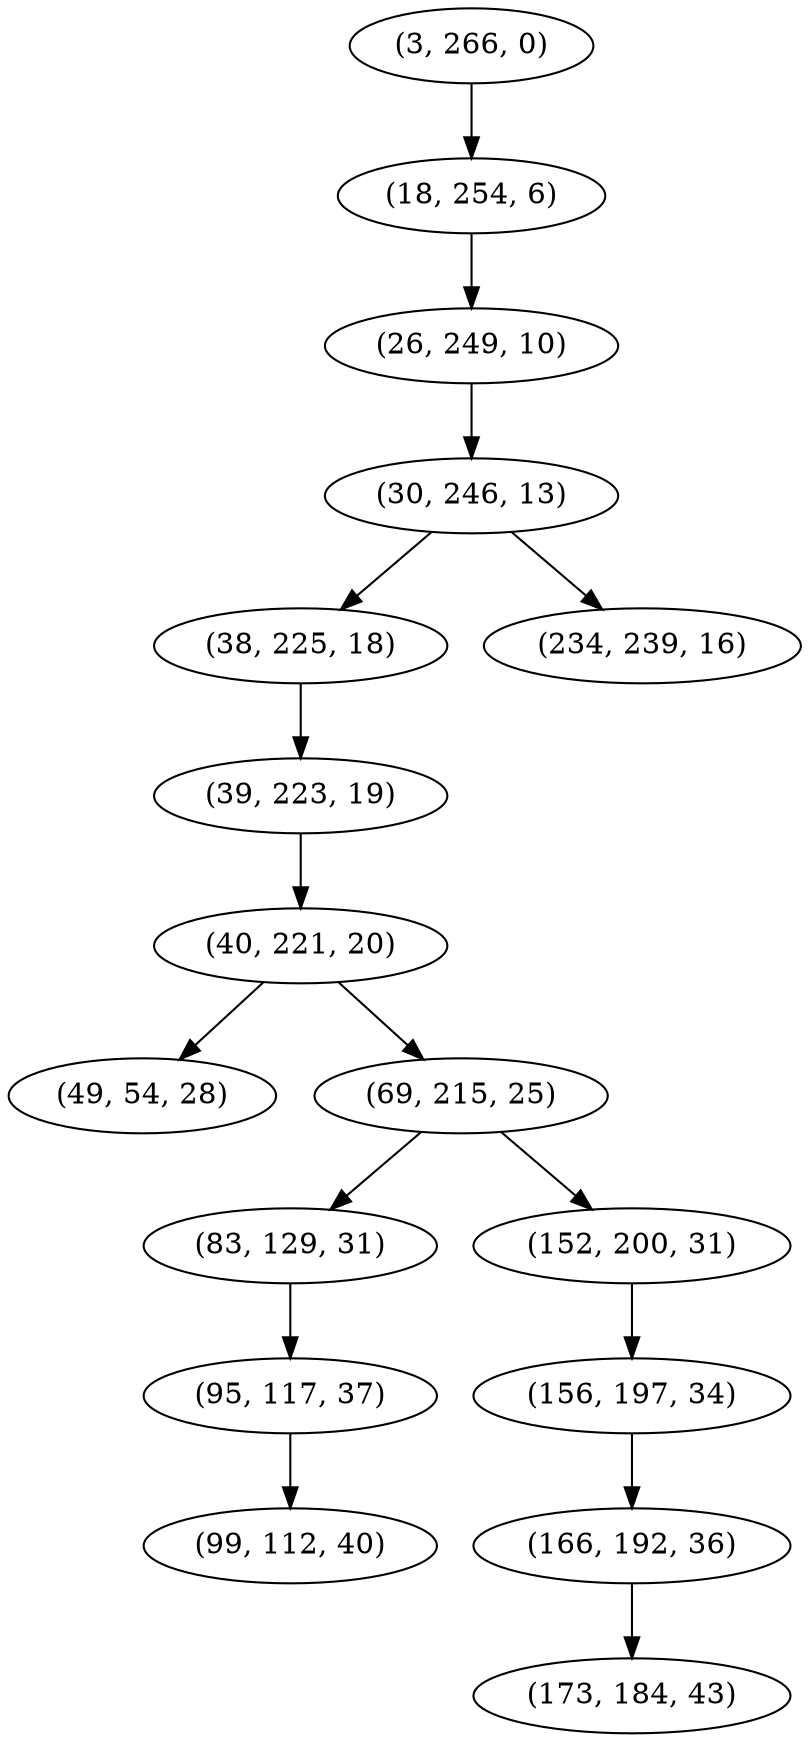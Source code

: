 digraph tree {
    "(3, 266, 0)";
    "(18, 254, 6)";
    "(26, 249, 10)";
    "(30, 246, 13)";
    "(38, 225, 18)";
    "(39, 223, 19)";
    "(40, 221, 20)";
    "(49, 54, 28)";
    "(69, 215, 25)";
    "(83, 129, 31)";
    "(95, 117, 37)";
    "(99, 112, 40)";
    "(152, 200, 31)";
    "(156, 197, 34)";
    "(166, 192, 36)";
    "(173, 184, 43)";
    "(234, 239, 16)";
    "(3, 266, 0)" -> "(18, 254, 6)";
    "(18, 254, 6)" -> "(26, 249, 10)";
    "(26, 249, 10)" -> "(30, 246, 13)";
    "(30, 246, 13)" -> "(38, 225, 18)";
    "(30, 246, 13)" -> "(234, 239, 16)";
    "(38, 225, 18)" -> "(39, 223, 19)";
    "(39, 223, 19)" -> "(40, 221, 20)";
    "(40, 221, 20)" -> "(49, 54, 28)";
    "(40, 221, 20)" -> "(69, 215, 25)";
    "(69, 215, 25)" -> "(83, 129, 31)";
    "(69, 215, 25)" -> "(152, 200, 31)";
    "(83, 129, 31)" -> "(95, 117, 37)";
    "(95, 117, 37)" -> "(99, 112, 40)";
    "(152, 200, 31)" -> "(156, 197, 34)";
    "(156, 197, 34)" -> "(166, 192, 36)";
    "(166, 192, 36)" -> "(173, 184, 43)";
}
